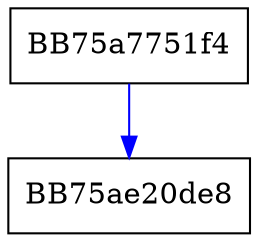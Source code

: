 digraph _lock_locales {
  node [shape="box"];
  graph [splines=ortho];
  BB75a7751f4 -> BB75ae20de8 [color="blue"];
}